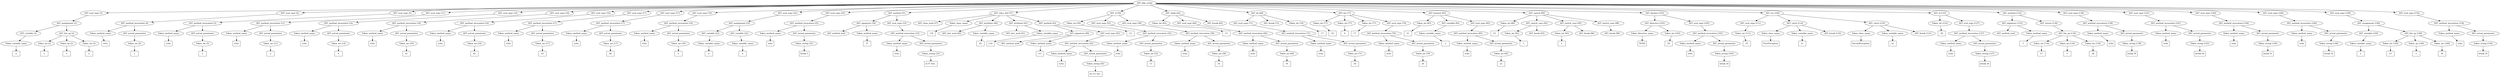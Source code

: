 /*
 * AST in dot format generated by phc -- the PHP compiler
 */

digraph AST {
node_0 [label="AST_php_script"];
node_1 [label="AST_eval_expr (2)"];
node_2 [label="AST_assignment (2)"];
node_3 [label="AST_variable (2)"];
node_4 [label="Token_variable_name"];
node_5 [label="a", shape=box]
node_4 -> node_5;
node_3 -> node_4;
node_6 [label="AST_bin_op (2)"];
node_7 [label="Token_int (2)"];
node_8 [label="1", shape=box]
node_7 -> node_8;
node_9 [label="Token_op (2)"];
node_10 [label="+", shape=box]
node_9 -> node_10;
node_11 [label="Token_int (2)"];
node_12 [label="2", shape=box]
node_11 -> node_12;
node_6 -> node_11;
node_6 -> node_9;
node_6 -> node_7;
node_2 -> node_6;
node_2 -> node_3;
node_1 -> node_2;
node_13 [label="AST_eval_expr (4)"];
node_14 [label="AST_method_invocation (4)"];
node_15 [label="Token_method_name"];
node_16 [label="echo", shape=box]
node_15 -> node_16;
node_17 [label="AST_actual_parameter"];
node_18 [label="Token_int (4)"];
node_19 [label="1", shape=box]
node_18 -> node_19;
node_17 -> node_18;
node_14 -> node_17;
node_14 -> node_15;
node_13 -> node_14;
node_20 [label="AST_eval_expr (5)"];
node_21 [label="AST_method_invocation (5)"];
node_22 [label="Token_method_name"];
node_23 [label="echo", shape=box]
node_22 -> node_23;
node_24 [label="AST_actual_parameter"];
node_25 [label="Token_int (5)"];
node_26 [label="2", shape=box]
node_25 -> node_26;
node_24 -> node_25;
node_21 -> node_24;
node_21 -> node_22;
node_20 -> node_21;
node_27 [label="AST_eval_expr (11)"];
node_28 [label="AST_method_invocation (11)"];
node_29 [label="Token_method_name"];
node_30 [label="echo", shape=box]
node_29 -> node_30;
node_31 [label="AST_actual_parameter"];
node_32 [label="Token_int (11)"];
node_33 [label="3", shape=box]
node_32 -> node_33;
node_31 -> node_32;
node_28 -> node_31;
node_28 -> node_29;
node_27 -> node_28;
node_34 [label="AST_eval_expr (14)"];
node_35 [label="AST_method_invocation (14)"];
node_36 [label="Token_method_name"];
node_37 [label="echo", shape=box]
node_36 -> node_37;
node_38 [label="AST_actual_parameter"];
node_39 [label="Token_int (14)"];
node_40 [label="4", shape=box]
node_39 -> node_40;
node_38 -> node_39;
node_35 -> node_38;
node_35 -> node_36;
node_34 -> node_35;
node_41 [label="AST_eval_expr (16)"];
node_42 [label="AST_method_invocation (16)"];
node_43 [label="Token_method_name"];
node_44 [label="echo", shape=box]
node_43 -> node_44;
node_45 [label="AST_actual_parameter"];
node_46 [label="Token_int (16)"];
node_47 [label="41", shape=box]
node_46 -> node_47;
node_45 -> node_46;
node_42 -> node_45;
node_42 -> node_43;
node_41 -> node_42;
node_48 [label="AST_eval_expr (16)"];
node_49 [label="AST_method_invocation (16)"];
node_50 [label="Token_method_name"];
node_51 [label="echo", shape=box]
node_50 -> node_51;
node_52 [label="AST_actual_parameter"];
node_53 [label="Token_int (16)"];
node_54 [label="42", shape=box]
node_53 -> node_54;
node_52 -> node_53;
node_49 -> node_52;
node_49 -> node_50;
node_48 -> node_49;
node_55 [label="AST_eval_expr (17)"];
node_56 [label="AST_method_invocation (17)"];
node_57 [label="Token_method_name"];
node_58 [label="echo", shape=box]
node_57 -> node_58;
node_59 [label="AST_actual_parameter"];
node_60 [label="Token_int (17)"];
node_61 [label="43", shape=box]
node_60 -> node_61;
node_59 -> node_60;
node_56 -> node_59;
node_56 -> node_57;
node_55 -> node_56;
node_62 [label="AST_eval_expr (17)"];
node_63 [label="AST_method_invocation (17)"];
node_64 [label="Token_method_name"];
node_65 [label="echo", shape=box]
node_64 -> node_65;
node_66 [label="AST_actual_parameter"];
node_67 [label="Token_int (17)"];
node_68 [label="44", shape=box]
node_67 -> node_68;
node_66 -> node_67;
node_63 -> node_66;
node_63 -> node_64;
node_62 -> node_63;
node_69 [label="AST_eval_expr (19)"];
node_70 [label="AST_method_invocation (19)"];
node_71 [label="Token_method_name"];
node_72 [label="echo", shape=box]
node_71 -> node_72;
node_73 [label="AST_actual_parameter"];
node_74 [label="Token_int (19)"];
node_75 [label="5", shape=box]
node_74 -> node_75;
node_73 -> node_74;
node_70 -> node_73;
node_70 -> node_71;
node_69 -> node_70;
node_76 [label="AST_eval_expr (22)"];
node_77 [label="AST_assignment (22)"];
node_78 [label="AST_variable (22)"];
node_79 [label="Token_variable_name"];
node_80 [label="a", shape=box]
node_79 -> node_80;
node_78 -> node_79;
node_81 [label="AST_variable (22)"];
node_82 [label="Token_variable_name"];
node_83 [label="b", shape=box]
node_82 -> node_83;
node_81 -> node_82;
node_77 -> node_81;
node_77 -> node_78;
node_76 -> node_77;
node_84 [label="AST_eval_expr (25)"];
node_85 [label="AST_method_invocation (25)"];
node_86 [label="Token_method_name"];
node_87 [label="echo", shape=box]
node_86 -> node_87;
node_88 [label="AST_actual_parameter"];
node_89 [label="Token_string (25)"];
node_90 [label="break 5", shape=box]
node_89 -> node_90;
node_88 -> node_89;
node_85 -> node_88;
node_85 -> node_86;
node_84 -> node_85;
node_91 [label="AST_method (31)"];
node_92 [label="AST_signature (34)"];
node_93 [label="AST_method_mod"];
node_94 [label="Token_method_name"];
node_95 [label="f7", shape=box]
node_94 -> node_95;
node_92 -> node_94;
node_92 -> node_93;
node_96 [label="AST_eval_expr (33)"];
node_97 [label="AST_method_invocation (33)"];
node_98 [label="Token_method_name"];
node_99 [label="echo", shape=box]
node_98 -> node_99;
node_100 [label="AST_actual_parameter"];
node_101 [label="Token_string (33)"];
node_102 [label="In f7 (wit..", shape=box]
node_101 -> node_102;
node_100 -> node_101;
node_97 -> node_100;
node_97 -> node_98;
node_96 -> node_97;
node_91 -> node_96;
node_91 -> node_92;
node_103 [label="AST_class_def (37)"];
node_104 [label="AST_class_mod (37)"];
node_105 [label="Token_class_name"];
node_106 [label="C8", shape=box]
node_105 -> node_106;
node_107 [label="AST_attribute (40)"];
node_108 [label="AST_attr_mod (40)"];
node_109 [label="Token_variable_name"];
node_110 [label="x9", shape=box]
node_109 -> node_110;
node_107 -> node_109;
node_107 -> node_108;
node_111 [label="AST_attribute (41)"];
node_112 [label="AST_attr_mod (41)"];
node_113 [label="Token_variable_name"];
node_114 [label="y10", shape=box]
node_113 -> node_114;
node_111 -> node_113;
node_111 -> node_112;
node_115 [label="AST_method (43)"];
node_116 [label="AST_signature (46)"];
node_117 [label="AST_method_mod"];
node_118 [label="Token_method_name"];
node_119 [label="c11", shape=box]
node_118 -> node_119;
node_116 -> node_118;
node_116 -> node_117;
node_120 [label="AST_eval_expr (45)"];
node_121 [label="AST_method_invocation (45)"];
node_122 [label="Token_method_name"];
node_123 [label="echo", shape=box]
node_122 -> node_123;
node_124 [label="AST_actual_parameter"];
node_125 [label="Token_string (45)"];
node_126 [label="In c11 (wi..", shape=box]
node_125 -> node_126;
node_124 -> node_125;
node_121 -> node_124;
node_121 -> node_122;
node_120 -> node_121;
node_115 -> node_120;
node_115 -> node_116;
node_103 -> node_115;
node_103 -> node_111;
node_103 -> node_107;
node_103 -> node_105;
node_103 -> node_104;
node_127 [label="AST_if (50)"];
node_128 [label="Token_int (50)"];
node_129 [label="12", shape=box]
node_128 -> node_129;
node_130 [label="AST_eval_expr (52)"];
node_131 [label="AST_method_invocation (52)"];
node_132 [label="Token_method_name"];
node_133 [label="echo", shape=box]
node_132 -> node_133;
node_134 [label="AST_actual_parameter"];
node_135 [label="Token_int (52)"];
node_136 [label="13", shape=box]
node_135 -> node_136;
node_134 -> node_135;
node_131 -> node_134;
node_131 -> node_132;
node_130 -> node_131;
node_137 [label="AST_eval_expr (58)"];
node_138 [label="AST_method_invocation (58)"];
node_139 [label="Token_method_name"];
node_140 [label="echo", shape=box]
node_139 -> node_140;
node_141 [label="AST_actual_parameter"];
node_142 [label="Token_int (58)"];
node_143 [label="14", shape=box]
node_142 -> node_143;
node_141 -> node_142;
node_138 -> node_141;
node_138 -> node_139;
node_137 -> node_138;
node_127 -> node_137;
node_127 -> node_130;
node_127 -> node_128;
node_144 [label="AST_while (62)"];
node_145 [label="Token_int (62)"];
node_146 [label="15", shape=box]
node_145 -> node_146;
node_147 [label="AST_eval_expr (64)"];
node_148 [label="AST_method_invocation (64)"];
node_149 [label="Token_method_name"];
node_150 [label="echo", shape=box]
node_149 -> node_150;
node_151 [label="AST_actual_parameter"];
node_152 [label="Token_int (64)"];
node_153 [label="16", shape=box]
node_152 -> node_153;
node_151 -> node_152;
node_148 -> node_151;
node_148 -> node_149;
node_147 -> node_148;
node_154 [label="AST_break (65)"];
node_144 -> node_154;
node_144 -> node_147;
node_144 -> node_145;
node_155 [label="AST_do (69)"];
node_156 [label="AST_eval_expr (71)"];
node_157 [label="AST_method_invocation (71)"];
node_158 [label="Token_method_name"];
node_159 [label="echo", shape=box]
node_158 -> node_159;
node_160 [label="AST_actual_parameter"];
node_161 [label="Token_int (71)"];
node_162 [label="18", shape=box]
node_161 -> node_162;
node_160 -> node_161;
node_157 -> node_160;
node_157 -> node_158;
node_156 -> node_157;
node_163 [label="AST_break (72)"];
node_164 [label="Token_int (74)"];
node_165 [label="17", shape=box]
node_164 -> node_165;
node_155 -> node_164;
node_155 -> node_163;
node_155 -> node_156;
node_166 [label="AST_for (77)"];
node_167 [label="Token_int (77)"];
node_168 [label="19", shape=box]
node_167 -> node_168;
node_169 [label="Token_int (77)"];
node_170 [label="0", shape=box]
node_169 -> node_170;
node_171 [label="Token_int (77)"];
node_172 [label="17", shape=box]
node_171 -> node_172;
node_173 [label="AST_eval_expr (79)"];
node_174 [label="AST_method_invocation (79)"];
node_175 [label="Token_method_name"];
node_176 [label="echo", shape=box]
node_175 -> node_176;
node_177 [label="AST_actual_parameter"];
node_178 [label="Token_int (79)"];
node_179 [label="20", shape=box]
node_178 -> node_179;
node_177 -> node_178;
node_174 -> node_177;
node_174 -> node_175;
node_173 -> node_174;
node_166 -> node_173;
node_166 -> node_171;
node_166 -> node_169;
node_166 -> node_167;
node_180 [label="AST_foreach (83)"];
node_181 [label="Token_int (83)"];
node_182 [label="21", shape=box]
node_181 -> node_182;
node_183 [label="AST_variable (83)"];
node_184 [label="Token_variable_name"];
node_185 [label="x", shape=box]
node_184 -> node_185;
node_183 -> node_184;
node_186 [label="AST_eval_expr (85)"];
node_187 [label="AST_method_invocation (85)"];
node_188 [label="Token_method_name"];
node_189 [label="echo", shape=box]
node_188 -> node_189;
node_190 [label="AST_actual_parameter"];
node_191 [label="Token_int (85)"];
node_192 [label="22", shape=box]
node_191 -> node_192;
node_190 -> node_191;
node_187 -> node_190;
node_187 -> node_188;
node_186 -> node_187;
node_180 -> node_186;
node_180 -> node_183;
node_180 -> node_181;
node_193 [label="AST_switch (89)"];
node_194 [label="Token_int (89)"];
node_195 [label="23", shape=box]
node_194 -> node_195;
node_196 [label="AST_switch_case (92)"];
node_197 [label="Token_int (92)"];
node_198 [label="1", shape=box]
node_197 -> node_198;
node_199 [label="AST_break (93)"];
node_196 -> node_199;
node_196 -> node_197;
node_200 [label="AST_switch_case (95)"];
node_201 [label="Token_int (95)"];
node_202 [label="2", shape=box]
node_201 -> node_202;
node_203 [label="AST_break (96)"];
node_200 -> node_203;
node_200 -> node_201;
node_204 [label="AST_switch_case (98)"];
node_205 [label="AST_break (99)"];
node_204 -> node_205;
node_193 -> node_204;
node_193 -> node_200;
node_193 -> node_196;
node_193 -> node_194;
node_206 [label="AST_declare (103)"];
node_207 [label="AST_directive (103)"];
node_208 [label="Token_directive_name"];
node_209 [label="TICKS", shape=box]
node_208 -> node_209;
node_210 [label="Token_int (103)"];
node_211 [label="24", shape=box]
node_210 -> node_211;
node_207 -> node_210;
node_207 -> node_208;
node_212 [label="AST_eval_expr (105)"];
node_213 [label="AST_method_invocation (105)"];
node_214 [label="Token_method_name"];
node_215 [label="echo", shape=box]
node_214 -> node_215;
node_216 [label="AST_actual_parameter"];
node_217 [label="Token_string (105)"];
node_218 [label="break 24", shape=box]
node_217 -> node_218;
node_216 -> node_217;
node_213 -> node_216;
node_213 -> node_214;
node_212 -> node_213;
node_206 -> node_212;
node_206 -> node_207;
node_219 [label="AST_try (109)"];
node_220 [label="AST_eval_expr (111)"];
node_221 [label="Token_int (111)"];
node_222 [label="25", shape=box]
node_221 -> node_222;
node_220 -> node_221;
node_223 [label="AST_catch (114)"];
node_224 [label="Token_class_name"];
node_225 [label="FirstException", shape=box]
node_224 -> node_225;
node_226 [label="Token_variable_name"];
node_227 [label="e1", shape=box]
node_226 -> node_227;
node_228 [label="AST_break (116)"];
node_223 -> node_228;
node_223 -> node_226;
node_223 -> node_224;
node_229 [label="AST_catch (119)"];
node_230 [label="Token_class_name"];
node_231 [label="SecondException", shape=box]
node_230 -> node_231;
node_232 [label="Token_variable_name"];
node_233 [label="e2", shape=box]
node_232 -> node_233;
node_234 [label="AST_break (121)"];
node_229 -> node_234;
node_229 -> node_232;
node_229 -> node_230;
node_219 -> node_229;
node_219 -> node_223;
node_219 -> node_220;
node_235 [label="AST_if (125)"];
node_236 [label="Token_int (125)"];
node_237 [label="26", shape=box]
node_236 -> node_237;
node_238 [label="AST_eval_expr (127)"];
node_239 [label="AST_method_invocation (127)"];
node_240 [label="Token_method_name"];
node_241 [label="echo", shape=box]
node_240 -> node_241;
node_242 [label="AST_actual_parameter"];
node_243 [label="Token_string (127)"];
node_244 [label="break 26", shape=box]
node_243 -> node_244;
node_242 -> node_243;
node_239 -> node_242;
node_239 -> node_240;
node_238 -> node_239;
node_235 -> node_238;
node_235 -> node_236;
node_245 [label="AST_method (132)"];
node_246 [label="AST_signature (135)"];
node_247 [label="AST_method_mod"];
node_248 [label="Token_method_name"];
node_249 [label="f", shape=box]
node_248 -> node_249;
node_246 -> node_248;
node_246 -> node_247;
node_250 [label="AST_return (134)"];
node_251 [label="AST_bin_op (134)"];
node_252 [label="Token_int (134)"];
node_253 [label="27", shape=box]
node_252 -> node_253;
node_254 [label="Token_op (134)"];
node_255 [label="+", shape=box]
node_254 -> node_255;
node_256 [label="Token_int (134)"];
node_257 [label="28", shape=box]
node_256 -> node_257;
node_251 -> node_256;
node_251 -> node_254;
node_251 -> node_252;
node_250 -> node_251;
node_245 -> node_250;
node_245 -> node_246;
node_258 [label="AST_eval_expr (138)"];
node_259 [label="AST_method_invocation (138)"];
node_260 [label="Token_method_name"];
node_261 [label="echo", shape=box]
node_260 -> node_261;
node_262 [label="AST_actual_parameter"];
node_263 [label="Token_string (138)"];
node_264 [label="break 29", shape=box]
node_263 -> node_264;
node_262 -> node_263;
node_259 -> node_262;
node_259 -> node_260;
node_258 -> node_259;
node_265 [label="AST_eval_expr (141)"];
node_266 [label="AST_method_invocation (141)"];
node_267 [label="Token_method_name"];
node_268 [label="echo", shape=box]
node_267 -> node_268;
node_269 [label="AST_actual_parameter"];
node_270 [label="Token_string (141)"];
node_271 [label="break 30", shape=box]
node_270 -> node_271;
node_269 -> node_270;
node_266 -> node_269;
node_266 -> node_267;
node_265 -> node_266;
node_272 [label="AST_eval_expr (144)"];
node_273 [label="AST_method_invocation (144)"];
node_274 [label="Token_method_name"];
node_275 [label="echo", shape=box]
node_274 -> node_275;
node_276 [label="AST_actual_parameter"];
node_277 [label="Token_string (144)"];
node_278 [label="break 31", shape=box]
node_277 -> node_278;
node_276 -> node_277;
node_273 -> node_276;
node_273 -> node_274;
node_272 -> node_273;
node_279 [label="AST_eval_expr (146)"];
node_280 [label="AST_method_invocation (146)"];
node_281 [label="Token_method_name"];
node_282 [label="echo", shape=box]
node_281 -> node_282;
node_283 [label="AST_actual_parameter"];
node_284 [label="Token_string (146)"];
node_285 [label="break 32", shape=box]
node_284 -> node_285;
node_283 -> node_284;
node_280 -> node_283;
node_280 -> node_281;
node_279 -> node_280;
node_286 [label="AST_eval_expr (149)"];
node_287 [label="AST_assignment (149)"];
node_288 [label="AST_variable (149)"];
node_289 [label="Token_variable_name"];
node_290 [label="x", shape=box]
node_289 -> node_290;
node_288 -> node_289;
node_291 [label="AST_bin_op (149)"];
node_292 [label="Token_int (149)"];
node_293 [label="33", shape=box]
node_292 -> node_293;
node_294 [label="Token_op (149)"];
node_295 [label="+", shape=box]
node_294 -> node_295;
node_296 [label="Token_int (149)"];
node_297 [label="34", shape=box]
node_296 -> node_297;
node_291 -> node_296;
node_291 -> node_294;
node_291 -> node_292;
node_287 -> node_291;
node_287 -> node_288;
node_286 -> node_287;
node_298 [label="AST_eval_expr (154)"];
node_299 [label="AST_method_invocation (154)"];
node_300 [label="Token_method_name"];
node_301 [label="echo", shape=box]
node_300 -> node_301;
node_302 [label="AST_actual_parameter"];
node_303 [label="Token_string (154)"];
node_304 [label="break 35", shape=box]
node_303 -> node_304;
node_302 -> node_303;
node_299 -> node_302;
node_299 -> node_300;
node_298 -> node_299;
node_0 -> node_298;
node_0 -> node_286;
node_0 -> node_279;
node_0 -> node_272;
node_0 -> node_265;
node_0 -> node_258;
node_0 -> node_245;
node_0 -> node_235;
node_0 -> node_219;
node_0 -> node_206;
node_0 -> node_193;
node_0 -> node_180;
node_0 -> node_166;
node_0 -> node_155;
node_0 -> node_144;
node_0 -> node_127;
node_0 -> node_103;
node_0 -> node_91;
node_0 -> node_84;
node_0 -> node_76;
node_0 -> node_69;
node_0 -> node_62;
node_0 -> node_55;
node_0 -> node_48;
node_0 -> node_41;
node_0 -> node_34;
node_0 -> node_27;
node_0 -> node_20;
node_0 -> node_13;
node_0 -> node_1;
}
